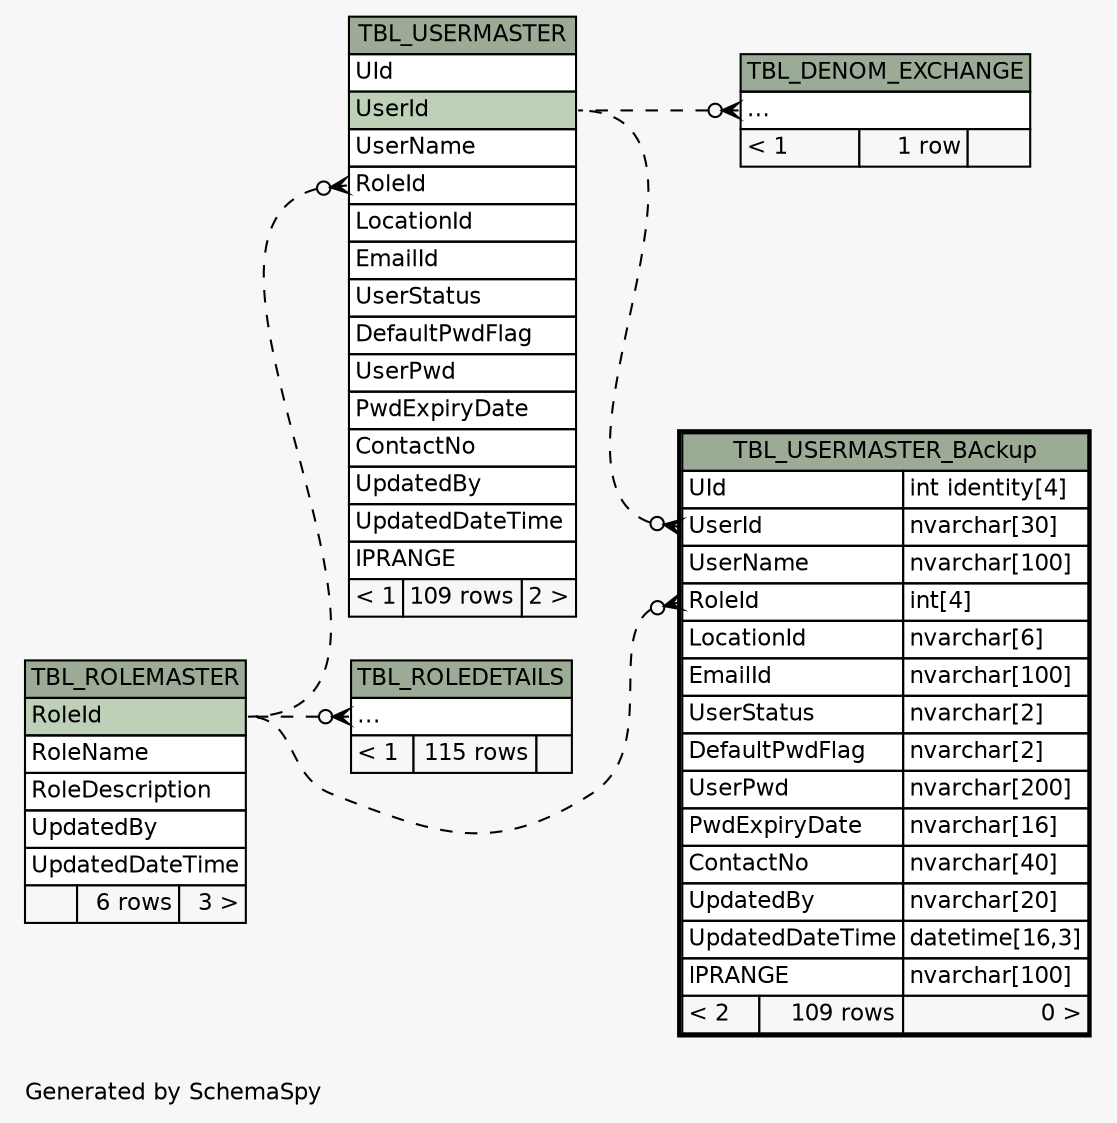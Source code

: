 // dot 2.38.0 on Windows 10 10.0
// SchemaSpy rev 590
digraph "impliedTwoDegreesRelationshipsDiagram" {
  graph [
    rankdir="RL"
    bgcolor="#f7f7f7"
    label="\nGenerated by SchemaSpy"
    labeljust="l"
    nodesep="0.18"
    ranksep="0.46"
    fontname="Helvetica"
    fontsize="11"
  ];
  node [
    fontname="Helvetica"
    fontsize="11"
    shape="plaintext"
  ];
  edge [
    arrowsize="0.8"
  ];
  "TBL_DENOM_EXCHANGE":"elipses":w -> "TBL_USERMASTER":"UserId":e [arrowhead=none dir=back arrowtail=crowodot style=dashed];
  "TBL_ROLEDETAILS":"elipses":w -> "TBL_ROLEMASTER":"RoleId":e [arrowhead=none dir=back arrowtail=crowodot style=dashed];
  "TBL_USERMASTER":"RoleId":w -> "TBL_ROLEMASTER":"RoleId":e [arrowhead=none dir=back arrowtail=crowodot style=dashed];
  "TBL_USERMASTER_BAckup":"RoleId":w -> "TBL_ROLEMASTER":"RoleId":e [arrowhead=none dir=back arrowtail=crowodot style=dashed];
  "TBL_USERMASTER_BAckup":"UserId":w -> "TBL_USERMASTER":"UserId":e [arrowhead=none dir=back arrowtail=crowodot style=dashed];
  "TBL_DENOM_EXCHANGE" [
    label=<
    <TABLE BORDER="0" CELLBORDER="1" CELLSPACING="0" BGCOLOR="#ffffff">
      <TR><TD COLSPAN="3" BGCOLOR="#9bab96" ALIGN="CENTER">TBL_DENOM_EXCHANGE</TD></TR>
      <TR><TD PORT="elipses" COLSPAN="3" ALIGN="LEFT">...</TD></TR>
      <TR><TD ALIGN="LEFT" BGCOLOR="#f7f7f7">&lt; 1</TD><TD ALIGN="RIGHT" BGCOLOR="#f7f7f7">1 row</TD><TD ALIGN="RIGHT" BGCOLOR="#f7f7f7">  </TD></TR>
    </TABLE>>
    URL="TBL_DENOM_EXCHANGE.html"
    tooltip="TBL_DENOM_EXCHANGE"
  ];
  "TBL_ROLEDETAILS" [
    label=<
    <TABLE BORDER="0" CELLBORDER="1" CELLSPACING="0" BGCOLOR="#ffffff">
      <TR><TD COLSPAN="3" BGCOLOR="#9bab96" ALIGN="CENTER">TBL_ROLEDETAILS</TD></TR>
      <TR><TD PORT="elipses" COLSPAN="3" ALIGN="LEFT">...</TD></TR>
      <TR><TD ALIGN="LEFT" BGCOLOR="#f7f7f7">&lt; 1</TD><TD ALIGN="RIGHT" BGCOLOR="#f7f7f7">115 rows</TD><TD ALIGN="RIGHT" BGCOLOR="#f7f7f7">  </TD></TR>
    </TABLE>>
    URL="TBL_ROLEDETAILS.html"
    tooltip="TBL_ROLEDETAILS"
  ];
  "TBL_ROLEMASTER" [
    label=<
    <TABLE BORDER="0" CELLBORDER="1" CELLSPACING="0" BGCOLOR="#ffffff">
      <TR><TD COLSPAN="3" BGCOLOR="#9bab96" ALIGN="CENTER">TBL_ROLEMASTER</TD></TR>
      <TR><TD PORT="RoleId" COLSPAN="3" BGCOLOR="#bed1b8" ALIGN="LEFT">RoleId</TD></TR>
      <TR><TD PORT="RoleName" COLSPAN="3" ALIGN="LEFT">RoleName</TD></TR>
      <TR><TD PORT="RoleDescription" COLSPAN="3" ALIGN="LEFT">RoleDescription</TD></TR>
      <TR><TD PORT="UpdatedBy" COLSPAN="3" ALIGN="LEFT">UpdatedBy</TD></TR>
      <TR><TD PORT="UpdatedDateTime" COLSPAN="3" ALIGN="LEFT">UpdatedDateTime</TD></TR>
      <TR><TD ALIGN="LEFT" BGCOLOR="#f7f7f7">  </TD><TD ALIGN="RIGHT" BGCOLOR="#f7f7f7">6 rows</TD><TD ALIGN="RIGHT" BGCOLOR="#f7f7f7">3 &gt;</TD></TR>
    </TABLE>>
    URL="TBL_ROLEMASTER.html"
    tooltip="TBL_ROLEMASTER"
  ];
  "TBL_USERMASTER" [
    label=<
    <TABLE BORDER="0" CELLBORDER="1" CELLSPACING="0" BGCOLOR="#ffffff">
      <TR><TD COLSPAN="3" BGCOLOR="#9bab96" ALIGN="CENTER">TBL_USERMASTER</TD></TR>
      <TR><TD PORT="UId" COLSPAN="3" ALIGN="LEFT">UId</TD></TR>
      <TR><TD PORT="UserId" COLSPAN="3" BGCOLOR="#bed1b8" ALIGN="LEFT">UserId</TD></TR>
      <TR><TD PORT="UserName" COLSPAN="3" ALIGN="LEFT">UserName</TD></TR>
      <TR><TD PORT="RoleId" COLSPAN="3" ALIGN="LEFT">RoleId</TD></TR>
      <TR><TD PORT="LocationId" COLSPAN="3" ALIGN="LEFT">LocationId</TD></TR>
      <TR><TD PORT="EmailId" COLSPAN="3" ALIGN="LEFT">EmailId</TD></TR>
      <TR><TD PORT="UserStatus" COLSPAN="3" ALIGN="LEFT">UserStatus</TD></TR>
      <TR><TD PORT="DefaultPwdFlag" COLSPAN="3" ALIGN="LEFT">DefaultPwdFlag</TD></TR>
      <TR><TD PORT="UserPwd" COLSPAN="3" ALIGN="LEFT">UserPwd</TD></TR>
      <TR><TD PORT="PwdExpiryDate" COLSPAN="3" ALIGN="LEFT">PwdExpiryDate</TD></TR>
      <TR><TD PORT="ContactNo" COLSPAN="3" ALIGN="LEFT">ContactNo</TD></TR>
      <TR><TD PORT="UpdatedBy" COLSPAN="3" ALIGN="LEFT">UpdatedBy</TD></TR>
      <TR><TD PORT="UpdatedDateTime" COLSPAN="3" ALIGN="LEFT">UpdatedDateTime</TD></TR>
      <TR><TD PORT="IPRANGE" COLSPAN="3" ALIGN="LEFT">IPRANGE</TD></TR>
      <TR><TD ALIGN="LEFT" BGCOLOR="#f7f7f7">&lt; 1</TD><TD ALIGN="RIGHT" BGCOLOR="#f7f7f7">109 rows</TD><TD ALIGN="RIGHT" BGCOLOR="#f7f7f7">2 &gt;</TD></TR>
    </TABLE>>
    URL="TBL_USERMASTER.html"
    tooltip="TBL_USERMASTER"
  ];
  "TBL_USERMASTER_BAckup" [
    label=<
    <TABLE BORDER="2" CELLBORDER="1" CELLSPACING="0" BGCOLOR="#ffffff">
      <TR><TD COLSPAN="3" BGCOLOR="#9bab96" ALIGN="CENTER">TBL_USERMASTER_BAckup</TD></TR>
      <TR><TD PORT="UId" COLSPAN="2" ALIGN="LEFT">UId</TD><TD PORT="UId.type" ALIGN="LEFT">int identity[4]</TD></TR>
      <TR><TD PORT="UserId" COLSPAN="2" ALIGN="LEFT">UserId</TD><TD PORT="UserId.type" ALIGN="LEFT">nvarchar[30]</TD></TR>
      <TR><TD PORT="UserName" COLSPAN="2" ALIGN="LEFT">UserName</TD><TD PORT="UserName.type" ALIGN="LEFT">nvarchar[100]</TD></TR>
      <TR><TD PORT="RoleId" COLSPAN="2" ALIGN="LEFT">RoleId</TD><TD PORT="RoleId.type" ALIGN="LEFT">int[4]</TD></TR>
      <TR><TD PORT="LocationId" COLSPAN="2" ALIGN="LEFT">LocationId</TD><TD PORT="LocationId.type" ALIGN="LEFT">nvarchar[6]</TD></TR>
      <TR><TD PORT="EmailId" COLSPAN="2" ALIGN="LEFT">EmailId</TD><TD PORT="EmailId.type" ALIGN="LEFT">nvarchar[100]</TD></TR>
      <TR><TD PORT="UserStatus" COLSPAN="2" ALIGN="LEFT">UserStatus</TD><TD PORT="UserStatus.type" ALIGN="LEFT">nvarchar[2]</TD></TR>
      <TR><TD PORT="DefaultPwdFlag" COLSPAN="2" ALIGN="LEFT">DefaultPwdFlag</TD><TD PORT="DefaultPwdFlag.type" ALIGN="LEFT">nvarchar[2]</TD></TR>
      <TR><TD PORT="UserPwd" COLSPAN="2" ALIGN="LEFT">UserPwd</TD><TD PORT="UserPwd.type" ALIGN="LEFT">nvarchar[200]</TD></TR>
      <TR><TD PORT="PwdExpiryDate" COLSPAN="2" ALIGN="LEFT">PwdExpiryDate</TD><TD PORT="PwdExpiryDate.type" ALIGN="LEFT">nvarchar[16]</TD></TR>
      <TR><TD PORT="ContactNo" COLSPAN="2" ALIGN="LEFT">ContactNo</TD><TD PORT="ContactNo.type" ALIGN="LEFT">nvarchar[40]</TD></TR>
      <TR><TD PORT="UpdatedBy" COLSPAN="2" ALIGN="LEFT">UpdatedBy</TD><TD PORT="UpdatedBy.type" ALIGN="LEFT">nvarchar[20]</TD></TR>
      <TR><TD PORT="UpdatedDateTime" COLSPAN="2" ALIGN="LEFT">UpdatedDateTime</TD><TD PORT="UpdatedDateTime.type" ALIGN="LEFT">datetime[16,3]</TD></TR>
      <TR><TD PORT="IPRANGE" COLSPAN="2" ALIGN="LEFT">IPRANGE</TD><TD PORT="IPRANGE.type" ALIGN="LEFT">nvarchar[100]</TD></TR>
      <TR><TD ALIGN="LEFT" BGCOLOR="#f7f7f7">&lt; 2</TD><TD ALIGN="RIGHT" BGCOLOR="#f7f7f7">109 rows</TD><TD ALIGN="RIGHT" BGCOLOR="#f7f7f7">0 &gt;</TD></TR>
    </TABLE>>
    URL="TBL_USERMASTER_BAckup.html"
    tooltip="TBL_USERMASTER_BAckup"
  ];
}
